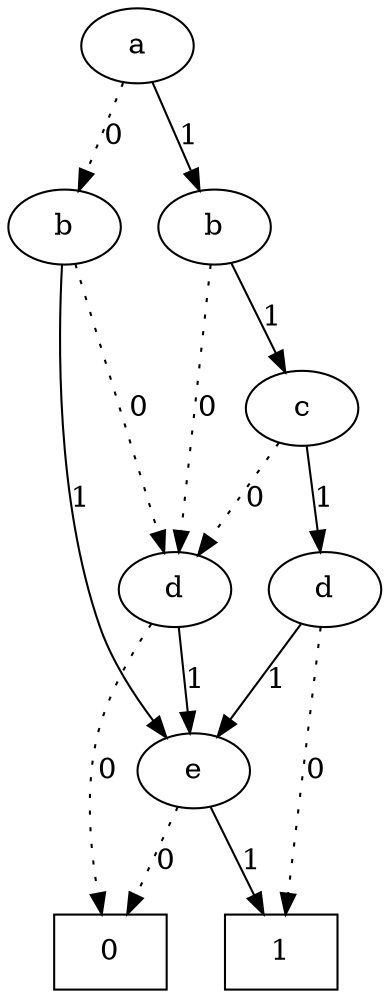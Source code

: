digraph ROBDD {
   {rank=same 1}
   {rank=same 2 3}
   {rank=same 7}
   {rank=same 8 15}
   {rank=same 17}

   0 [label="0", shape=box];
   1 [label="a"]
   2 [label="b"]
   3 [label="b"]
   7 [label="c"]
   8 [label="d"]
   15 [label="d"]
   17 [label="e"]
   32 [label="1", shape=box];

   1 -> 2 [label="0", style=dotted]
   1 -> 3 [label="1", style=solid]
   2 -> 8 [label="0", style=dotted]
   2 -> 17 [label="1", style=solid]
   3 -> 8 [label="0", style=dotted]
   3 -> 7 [label="1", style=solid]
   7 -> 8 [label="0", style=dotted]
   7 -> 15 [label="1", style=solid]
   8 -> 0 [label="0", style=dotted]
   8 -> 17 [label="1", style=solid]
   15 -> 32 [label="0", style=dotted]
   15 -> 17 [label="1", style=solid]
   17 -> 0 [label="0", style=dotted]
   17 -> 32 [label="1", style=solid]
}
